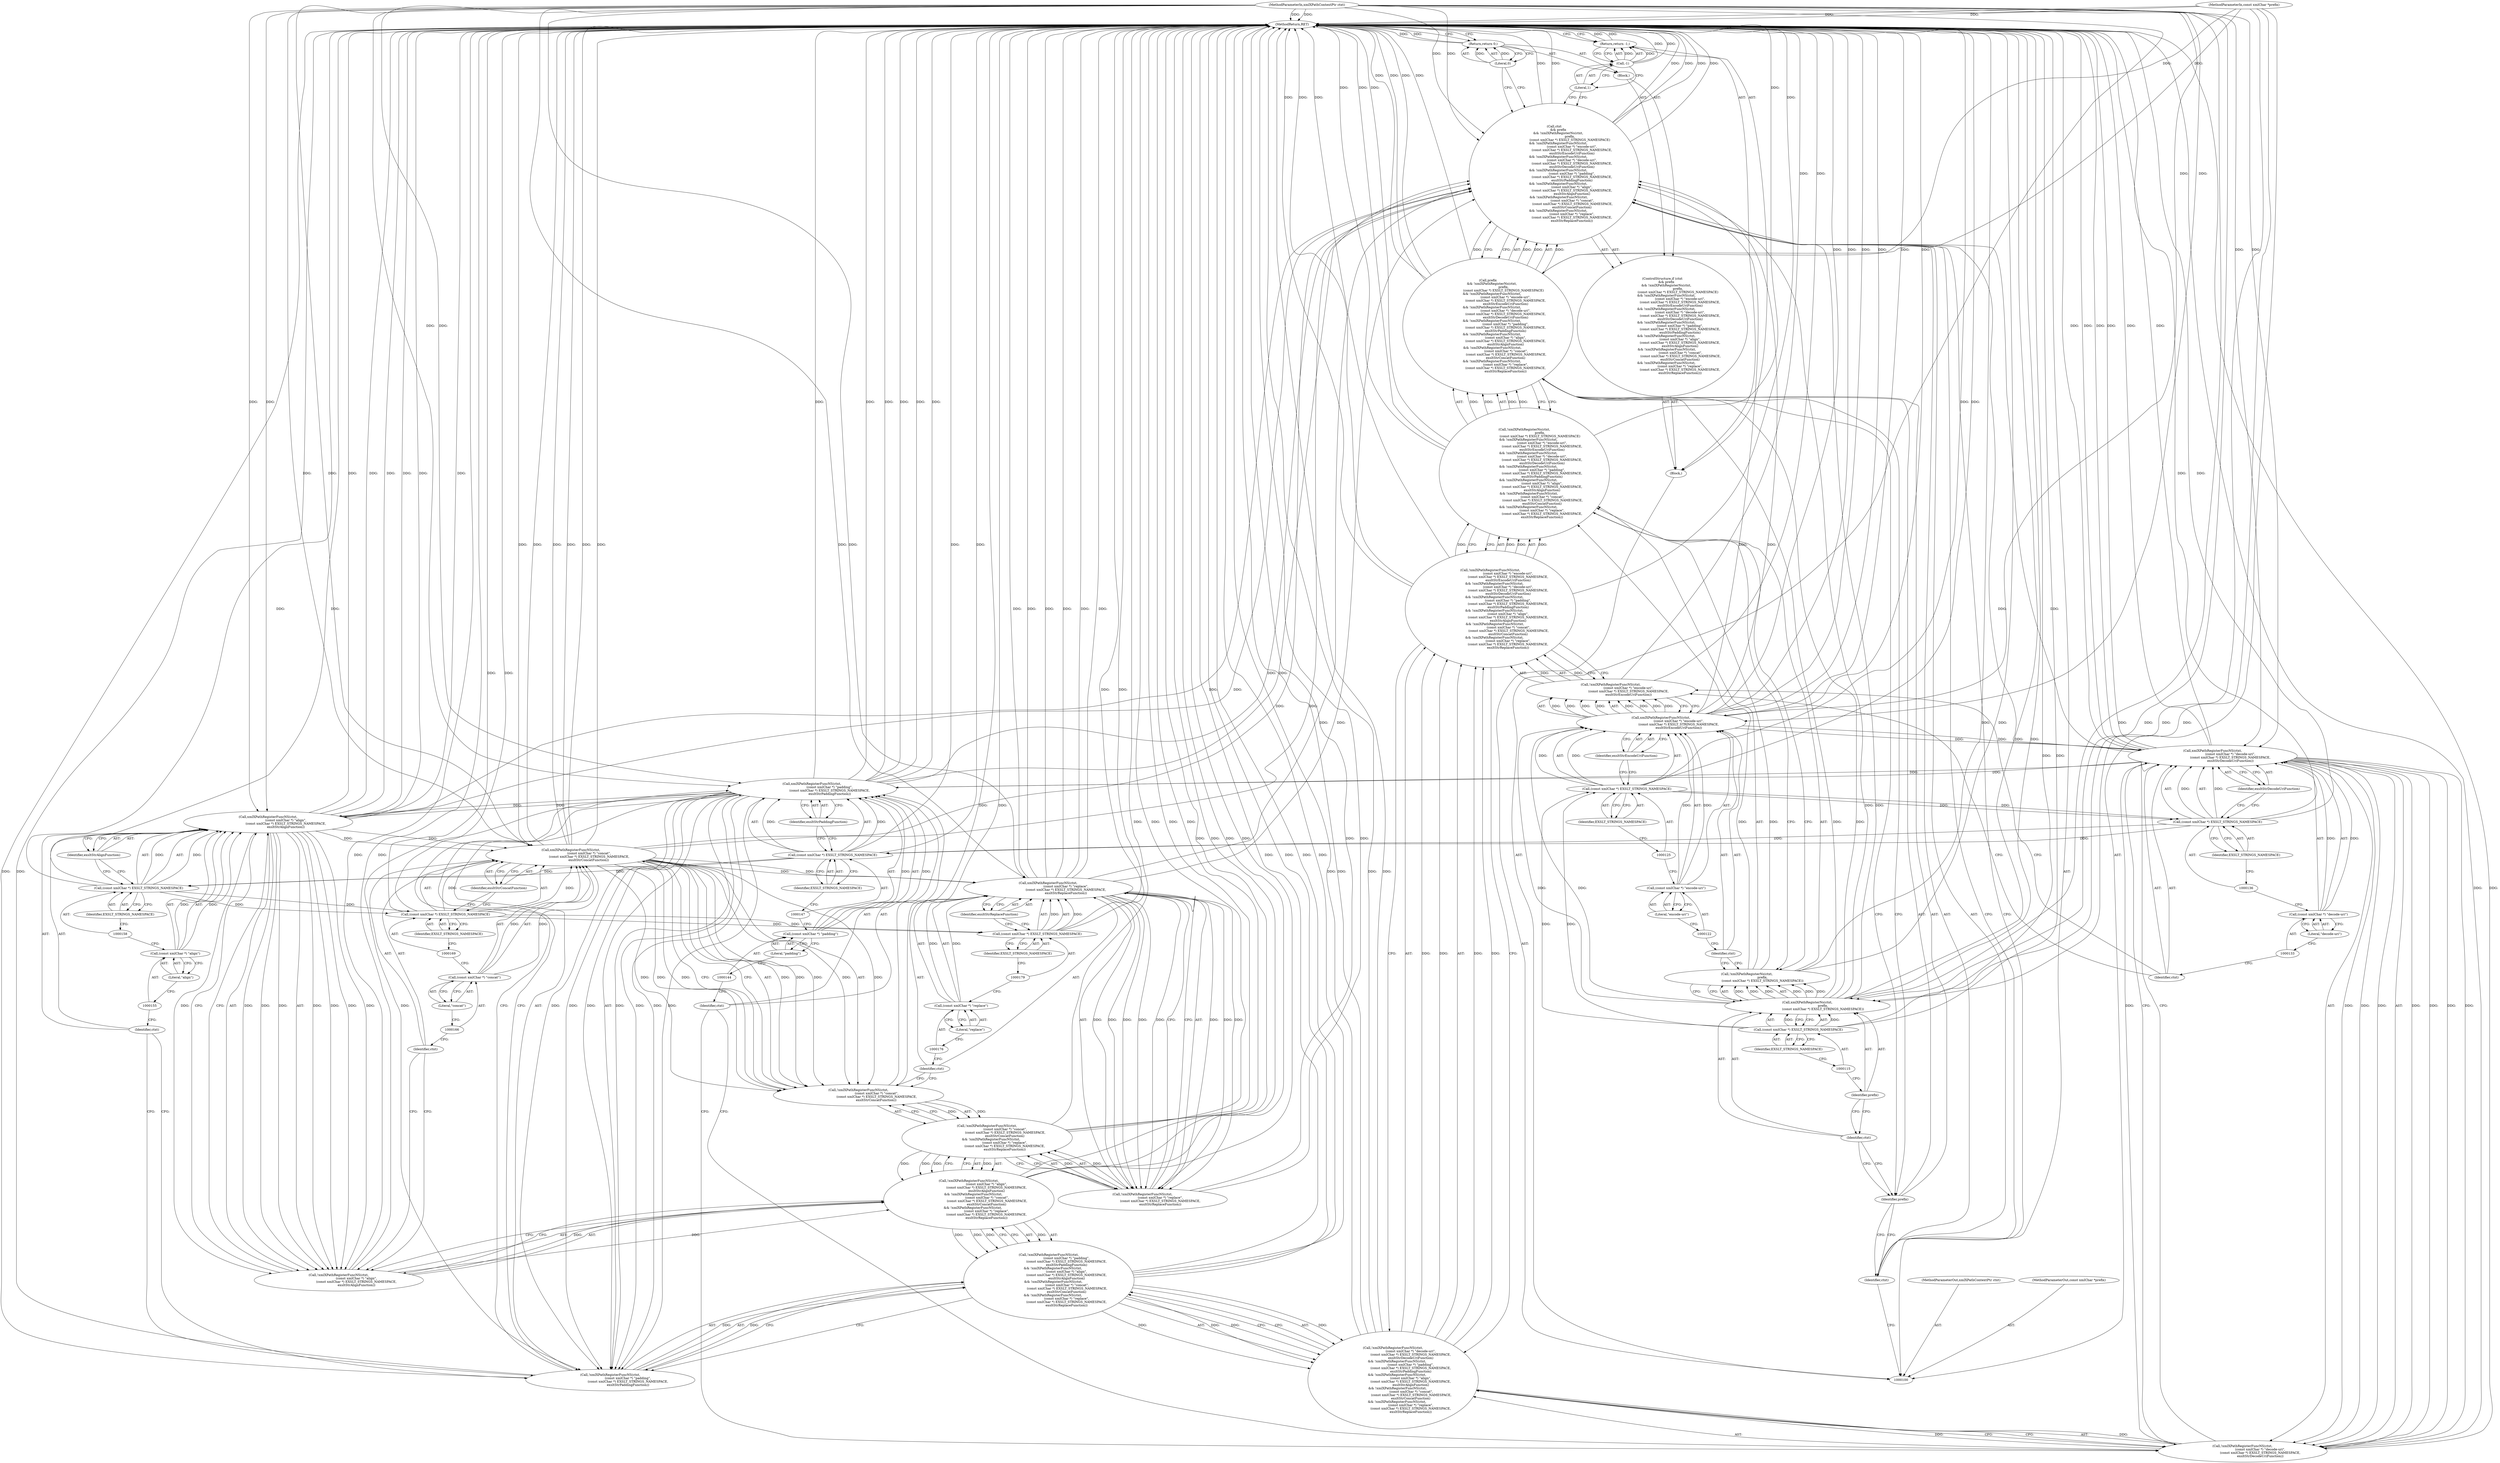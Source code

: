 digraph "1_Chrome_96dbafe288dbe2f0cc45fa3c39daf6d0c37acbab_10" {
"1000188" [label="(MethodReturn,RET)"];
"1000101" [label="(MethodParameterIn,xmlXPathContextPtr ctxt)"];
"1000227" [label="(MethodParameterOut,xmlXPathContextPtr ctxt)"];
"1000102" [label="(MethodParameterIn,const xmlChar *prefix)"];
"1000228" [label="(MethodParameterOut,const xmlChar *prefix)"];
"1000124" [label="(Call,(const xmlChar *) EXSLT_STRINGS_NAMESPACE)"];
"1000126" [label="(Identifier,EXSLT_STRINGS_NAMESPACE)"];
"1000127" [label="(Identifier,exsltStrEncodeUriFunction)"];
"1000128" [label="(Call,!xmlXPathRegisterFuncNS(ctxt,\n                                   (const xmlChar *) \"decode-uri\",\n                                   (const xmlChar *) EXSLT_STRINGS_NAMESPACE,\n                                   exsltStrDecodeUriFunction)\n        && !xmlXPathRegisterFuncNS(ctxt,\n                                   (const xmlChar *) \"padding\",\n                                   (const xmlChar *) EXSLT_STRINGS_NAMESPACE,\n                                   exsltStrPaddingFunction)\n        && !xmlXPathRegisterFuncNS(ctxt,\n                                   (const xmlChar *) \"align\",\n                                   (const xmlChar *) EXSLT_STRINGS_NAMESPACE,\n                                   exsltStrAlignFunction)\n         && !xmlXPathRegisterFuncNS(ctxt,\n                                    (const xmlChar *) \"concat\",\n                                    (const xmlChar *) EXSLT_STRINGS_NAMESPACE,\n                                   exsltStrConcatFunction)\n        && !xmlXPathRegisterFuncNS(ctxt,\n                                   (const xmlChar *) \"replace\",\n                                   (const xmlChar *) EXSLT_STRINGS_NAMESPACE,\n                                   exsltStrReplaceFunction))"];
"1000129" [label="(Call,!xmlXPathRegisterFuncNS(ctxt,\n                                   (const xmlChar *) \"decode-uri\",\n                                   (const xmlChar *) EXSLT_STRINGS_NAMESPACE,\n                                   exsltStrDecodeUriFunction))"];
"1000130" [label="(Call,xmlXPathRegisterFuncNS(ctxt,\n                                   (const xmlChar *) \"decode-uri\",\n                                   (const xmlChar *) EXSLT_STRINGS_NAMESPACE,\n                                   exsltStrDecodeUriFunction))"];
"1000131" [label="(Identifier,ctxt)"];
"1000132" [label="(Call,(const xmlChar *) \"decode-uri\")"];
"1000134" [label="(Literal,\"decode-uri\")"];
"1000135" [label="(Call,(const xmlChar *) EXSLT_STRINGS_NAMESPACE)"];
"1000137" [label="(Identifier,EXSLT_STRINGS_NAMESPACE)"];
"1000138" [label="(Identifier,exsltStrDecodeUriFunction)"];
"1000139" [label="(Call,!xmlXPathRegisterFuncNS(ctxt,\n                                   (const xmlChar *) \"padding\",\n                                   (const xmlChar *) EXSLT_STRINGS_NAMESPACE,\n                                   exsltStrPaddingFunction)\n        && !xmlXPathRegisterFuncNS(ctxt,\n                                   (const xmlChar *) \"align\",\n                                   (const xmlChar *) EXSLT_STRINGS_NAMESPACE,\n                                   exsltStrAlignFunction)\n         && !xmlXPathRegisterFuncNS(ctxt,\n                                    (const xmlChar *) \"concat\",\n                                    (const xmlChar *) EXSLT_STRINGS_NAMESPACE,\n                                   exsltStrConcatFunction)\n        && !xmlXPathRegisterFuncNS(ctxt,\n                                   (const xmlChar *) \"replace\",\n                                   (const xmlChar *) EXSLT_STRINGS_NAMESPACE,\n                                   exsltStrReplaceFunction))"];
"1000140" [label="(Call,!xmlXPathRegisterFuncNS(ctxt,\n                                   (const xmlChar *) \"padding\",\n                                   (const xmlChar *) EXSLT_STRINGS_NAMESPACE,\n                                   exsltStrPaddingFunction))"];
"1000141" [label="(Call,xmlXPathRegisterFuncNS(ctxt,\n                                   (const xmlChar *) \"padding\",\n                                   (const xmlChar *) EXSLT_STRINGS_NAMESPACE,\n                                   exsltStrPaddingFunction))"];
"1000142" [label="(Identifier,ctxt)"];
"1000143" [label="(Call,(const xmlChar *) \"padding\")"];
"1000145" [label="(Literal,\"padding\")"];
"1000146" [label="(Call,(const xmlChar *) EXSLT_STRINGS_NAMESPACE)"];
"1000148" [label="(Identifier,EXSLT_STRINGS_NAMESPACE)"];
"1000149" [label="(Identifier,exsltStrPaddingFunction)"];
"1000103" [label="(Block,)"];
"1000150" [label="(Call,!xmlXPathRegisterFuncNS(ctxt,\n                                   (const xmlChar *) \"align\",\n                                   (const xmlChar *) EXSLT_STRINGS_NAMESPACE,\n                                   exsltStrAlignFunction)\n         && !xmlXPathRegisterFuncNS(ctxt,\n                                    (const xmlChar *) \"concat\",\n                                    (const xmlChar *) EXSLT_STRINGS_NAMESPACE,\n                                   exsltStrConcatFunction)\n        && !xmlXPathRegisterFuncNS(ctxt,\n                                   (const xmlChar *) \"replace\",\n                                   (const xmlChar *) EXSLT_STRINGS_NAMESPACE,\n                                   exsltStrReplaceFunction))"];
"1000151" [label="(Call,!xmlXPathRegisterFuncNS(ctxt,\n                                   (const xmlChar *) \"align\",\n                                   (const xmlChar *) EXSLT_STRINGS_NAMESPACE,\n                                   exsltStrAlignFunction))"];
"1000152" [label="(Call,xmlXPathRegisterFuncNS(ctxt,\n                                   (const xmlChar *) \"align\",\n                                   (const xmlChar *) EXSLT_STRINGS_NAMESPACE,\n                                   exsltStrAlignFunction))"];
"1000153" [label="(Identifier,ctxt)"];
"1000154" [label="(Call,(const xmlChar *) \"align\")"];
"1000156" [label="(Literal,\"align\")"];
"1000157" [label="(Call,(const xmlChar *) EXSLT_STRINGS_NAMESPACE)"];
"1000159" [label="(Identifier,EXSLT_STRINGS_NAMESPACE)"];
"1000160" [label="(Identifier,exsltStrAlignFunction)"];
"1000161" [label="(Call,!xmlXPathRegisterFuncNS(ctxt,\n                                    (const xmlChar *) \"concat\",\n                                    (const xmlChar *) EXSLT_STRINGS_NAMESPACE,\n                                   exsltStrConcatFunction)\n        && !xmlXPathRegisterFuncNS(ctxt,\n                                   (const xmlChar *) \"replace\",\n                                   (const xmlChar *) EXSLT_STRINGS_NAMESPACE,\n                                   exsltStrReplaceFunction))"];
"1000162" [label="(Call,!xmlXPathRegisterFuncNS(ctxt,\n                                    (const xmlChar *) \"concat\",\n                                    (const xmlChar *) EXSLT_STRINGS_NAMESPACE,\n                                   exsltStrConcatFunction))"];
"1000163" [label="(Call,xmlXPathRegisterFuncNS(ctxt,\n                                    (const xmlChar *) \"concat\",\n                                    (const xmlChar *) EXSLT_STRINGS_NAMESPACE,\n                                   exsltStrConcatFunction))"];
"1000164" [label="(Identifier,ctxt)"];
"1000165" [label="(Call,(const xmlChar *) \"concat\")"];
"1000167" [label="(Literal,\"concat\")"];
"1000168" [label="(Call,(const xmlChar *) EXSLT_STRINGS_NAMESPACE)"];
"1000170" [label="(Identifier,EXSLT_STRINGS_NAMESPACE)"];
"1000171" [label="(Identifier,exsltStrConcatFunction)"];
"1000172" [label="(Call,!xmlXPathRegisterFuncNS(ctxt,\n                                   (const xmlChar *) \"replace\",\n                                   (const xmlChar *) EXSLT_STRINGS_NAMESPACE,\n                                   exsltStrReplaceFunction))"];
"1000173" [label="(Call,xmlXPathRegisterFuncNS(ctxt,\n                                   (const xmlChar *) \"replace\",\n                                   (const xmlChar *) EXSLT_STRINGS_NAMESPACE,\n                                   exsltStrReplaceFunction))"];
"1000174" [label="(Identifier,ctxt)"];
"1000175" [label="(Call,(const xmlChar *) \"replace\")"];
"1000177" [label="(Literal,\"replace\")"];
"1000104" [label="(ControlStructure,if (ctxt\n        && prefix\n        && !xmlXPathRegisterNs(ctxt,\n                               prefix,\n                               (const xmlChar *) EXSLT_STRINGS_NAMESPACE)\n        && !xmlXPathRegisterFuncNS(ctxt,\n                                   (const xmlChar *) \"encode-uri\",\n                                   (const xmlChar *) EXSLT_STRINGS_NAMESPACE,\n                                   exsltStrEncodeUriFunction)\n        && !xmlXPathRegisterFuncNS(ctxt,\n                                   (const xmlChar *) \"decode-uri\",\n                                   (const xmlChar *) EXSLT_STRINGS_NAMESPACE,\n                                   exsltStrDecodeUriFunction)\n        && !xmlXPathRegisterFuncNS(ctxt,\n                                   (const xmlChar *) \"padding\",\n                                   (const xmlChar *) EXSLT_STRINGS_NAMESPACE,\n                                   exsltStrPaddingFunction)\n        && !xmlXPathRegisterFuncNS(ctxt,\n                                   (const xmlChar *) \"align\",\n                                   (const xmlChar *) EXSLT_STRINGS_NAMESPACE,\n                                   exsltStrAlignFunction)\n         && !xmlXPathRegisterFuncNS(ctxt,\n                                    (const xmlChar *) \"concat\",\n                                    (const xmlChar *) EXSLT_STRINGS_NAMESPACE,\n                                   exsltStrConcatFunction)\n        && !xmlXPathRegisterFuncNS(ctxt,\n                                   (const xmlChar *) \"replace\",\n                                   (const xmlChar *) EXSLT_STRINGS_NAMESPACE,\n                                   exsltStrReplaceFunction)))"];
"1000105" [label="(Call,ctxt\n        && prefix\n        && !xmlXPathRegisterNs(ctxt,\n                               prefix,\n                               (const xmlChar *) EXSLT_STRINGS_NAMESPACE)\n        && !xmlXPathRegisterFuncNS(ctxt,\n                                   (const xmlChar *) \"encode-uri\",\n                                   (const xmlChar *) EXSLT_STRINGS_NAMESPACE,\n                                   exsltStrEncodeUriFunction)\n        && !xmlXPathRegisterFuncNS(ctxt,\n                                   (const xmlChar *) \"decode-uri\",\n                                   (const xmlChar *) EXSLT_STRINGS_NAMESPACE,\n                                   exsltStrDecodeUriFunction)\n        && !xmlXPathRegisterFuncNS(ctxt,\n                                   (const xmlChar *) \"padding\",\n                                   (const xmlChar *) EXSLT_STRINGS_NAMESPACE,\n                                   exsltStrPaddingFunction)\n        && !xmlXPathRegisterFuncNS(ctxt,\n                                   (const xmlChar *) \"align\",\n                                   (const xmlChar *) EXSLT_STRINGS_NAMESPACE,\n                                   exsltStrAlignFunction)\n         && !xmlXPathRegisterFuncNS(ctxt,\n                                    (const xmlChar *) \"concat\",\n                                    (const xmlChar *) EXSLT_STRINGS_NAMESPACE,\n                                   exsltStrConcatFunction)\n        && !xmlXPathRegisterFuncNS(ctxt,\n                                   (const xmlChar *) \"replace\",\n                                   (const xmlChar *) EXSLT_STRINGS_NAMESPACE,\n                                   exsltStrReplaceFunction))"];
"1000106" [label="(Identifier,ctxt)"];
"1000178" [label="(Call,(const xmlChar *) EXSLT_STRINGS_NAMESPACE)"];
"1000180" [label="(Identifier,EXSLT_STRINGS_NAMESPACE)"];
"1000181" [label="(Identifier,exsltStrReplaceFunction)"];
"1000182" [label="(Block,)"];
"1000184" [label="(Literal,0)"];
"1000183" [label="(Return,return 0;)"];
"1000186" [label="(Call,-1)"];
"1000187" [label="(Literal,1)"];
"1000185" [label="(Return,return -1;)"];
"1000107" [label="(Call,prefix\n        && !xmlXPathRegisterNs(ctxt,\n                               prefix,\n                               (const xmlChar *) EXSLT_STRINGS_NAMESPACE)\n        && !xmlXPathRegisterFuncNS(ctxt,\n                                   (const xmlChar *) \"encode-uri\",\n                                   (const xmlChar *) EXSLT_STRINGS_NAMESPACE,\n                                   exsltStrEncodeUriFunction)\n        && !xmlXPathRegisterFuncNS(ctxt,\n                                   (const xmlChar *) \"decode-uri\",\n                                   (const xmlChar *) EXSLT_STRINGS_NAMESPACE,\n                                   exsltStrDecodeUriFunction)\n        && !xmlXPathRegisterFuncNS(ctxt,\n                                   (const xmlChar *) \"padding\",\n                                   (const xmlChar *) EXSLT_STRINGS_NAMESPACE,\n                                   exsltStrPaddingFunction)\n        && !xmlXPathRegisterFuncNS(ctxt,\n                                   (const xmlChar *) \"align\",\n                                   (const xmlChar *) EXSLT_STRINGS_NAMESPACE,\n                                   exsltStrAlignFunction)\n         && !xmlXPathRegisterFuncNS(ctxt,\n                                    (const xmlChar *) \"concat\",\n                                    (const xmlChar *) EXSLT_STRINGS_NAMESPACE,\n                                   exsltStrConcatFunction)\n        && !xmlXPathRegisterFuncNS(ctxt,\n                                   (const xmlChar *) \"replace\",\n                                   (const xmlChar *) EXSLT_STRINGS_NAMESPACE,\n                                   exsltStrReplaceFunction))"];
"1000108" [label="(Identifier,prefix)"];
"1000109" [label="(Call,!xmlXPathRegisterNs(ctxt,\n                               prefix,\n                               (const xmlChar *) EXSLT_STRINGS_NAMESPACE)\n        && !xmlXPathRegisterFuncNS(ctxt,\n                                   (const xmlChar *) \"encode-uri\",\n                                   (const xmlChar *) EXSLT_STRINGS_NAMESPACE,\n                                   exsltStrEncodeUriFunction)\n        && !xmlXPathRegisterFuncNS(ctxt,\n                                   (const xmlChar *) \"decode-uri\",\n                                   (const xmlChar *) EXSLT_STRINGS_NAMESPACE,\n                                   exsltStrDecodeUriFunction)\n        && !xmlXPathRegisterFuncNS(ctxt,\n                                   (const xmlChar *) \"padding\",\n                                   (const xmlChar *) EXSLT_STRINGS_NAMESPACE,\n                                   exsltStrPaddingFunction)\n        && !xmlXPathRegisterFuncNS(ctxt,\n                                   (const xmlChar *) \"align\",\n                                   (const xmlChar *) EXSLT_STRINGS_NAMESPACE,\n                                   exsltStrAlignFunction)\n         && !xmlXPathRegisterFuncNS(ctxt,\n                                    (const xmlChar *) \"concat\",\n                                    (const xmlChar *) EXSLT_STRINGS_NAMESPACE,\n                                   exsltStrConcatFunction)\n        && !xmlXPathRegisterFuncNS(ctxt,\n                                   (const xmlChar *) \"replace\",\n                                   (const xmlChar *) EXSLT_STRINGS_NAMESPACE,\n                                   exsltStrReplaceFunction))"];
"1000110" [label="(Call,!xmlXPathRegisterNs(ctxt,\n                               prefix,\n                               (const xmlChar *) EXSLT_STRINGS_NAMESPACE))"];
"1000111" [label="(Call,xmlXPathRegisterNs(ctxt,\n                               prefix,\n                               (const xmlChar *) EXSLT_STRINGS_NAMESPACE))"];
"1000112" [label="(Identifier,ctxt)"];
"1000113" [label="(Identifier,prefix)"];
"1000114" [label="(Call,(const xmlChar *) EXSLT_STRINGS_NAMESPACE)"];
"1000116" [label="(Identifier,EXSLT_STRINGS_NAMESPACE)"];
"1000117" [label="(Call,!xmlXPathRegisterFuncNS(ctxt,\n                                   (const xmlChar *) \"encode-uri\",\n                                   (const xmlChar *) EXSLT_STRINGS_NAMESPACE,\n                                   exsltStrEncodeUriFunction)\n        && !xmlXPathRegisterFuncNS(ctxt,\n                                   (const xmlChar *) \"decode-uri\",\n                                   (const xmlChar *) EXSLT_STRINGS_NAMESPACE,\n                                   exsltStrDecodeUriFunction)\n        && !xmlXPathRegisterFuncNS(ctxt,\n                                   (const xmlChar *) \"padding\",\n                                   (const xmlChar *) EXSLT_STRINGS_NAMESPACE,\n                                   exsltStrPaddingFunction)\n        && !xmlXPathRegisterFuncNS(ctxt,\n                                   (const xmlChar *) \"align\",\n                                   (const xmlChar *) EXSLT_STRINGS_NAMESPACE,\n                                   exsltStrAlignFunction)\n         && !xmlXPathRegisterFuncNS(ctxt,\n                                    (const xmlChar *) \"concat\",\n                                    (const xmlChar *) EXSLT_STRINGS_NAMESPACE,\n                                   exsltStrConcatFunction)\n        && !xmlXPathRegisterFuncNS(ctxt,\n                                   (const xmlChar *) \"replace\",\n                                   (const xmlChar *) EXSLT_STRINGS_NAMESPACE,\n                                   exsltStrReplaceFunction))"];
"1000118" [label="(Call,!xmlXPathRegisterFuncNS(ctxt,\n                                   (const xmlChar *) \"encode-uri\",\n                                   (const xmlChar *) EXSLT_STRINGS_NAMESPACE,\n                                   exsltStrEncodeUriFunction))"];
"1000119" [label="(Call,xmlXPathRegisterFuncNS(ctxt,\n                                   (const xmlChar *) \"encode-uri\",\n                                   (const xmlChar *) EXSLT_STRINGS_NAMESPACE,\n                                   exsltStrEncodeUriFunction))"];
"1000120" [label="(Identifier,ctxt)"];
"1000121" [label="(Call,(const xmlChar *) \"encode-uri\")"];
"1000123" [label="(Literal,\"encode-uri\")"];
"1000188" -> "1000100"  [label="AST: "];
"1000188" -> "1000183"  [label="CFG: "];
"1000188" -> "1000185"  [label="CFG: "];
"1000161" -> "1000188"  [label="DDG: "];
"1000161" -> "1000188"  [label="DDG: "];
"1000107" -> "1000188"  [label="DDG: "];
"1000107" -> "1000188"  [label="DDG: "];
"1000152" -> "1000188"  [label="DDG: "];
"1000152" -> "1000188"  [label="DDG: "];
"1000152" -> "1000188"  [label="DDG: "];
"1000105" -> "1000188"  [label="DDG: "];
"1000105" -> "1000188"  [label="DDG: "];
"1000105" -> "1000188"  [label="DDG: "];
"1000128" -> "1000188"  [label="DDG: "];
"1000128" -> "1000188"  [label="DDG: "];
"1000173" -> "1000188"  [label="DDG: "];
"1000173" -> "1000188"  [label="DDG: "];
"1000173" -> "1000188"  [label="DDG: "];
"1000119" -> "1000188"  [label="DDG: "];
"1000119" -> "1000188"  [label="DDG: "];
"1000119" -> "1000188"  [label="DDG: "];
"1000117" -> "1000188"  [label="DDG: "];
"1000117" -> "1000188"  [label="DDG: "];
"1000102" -> "1000188"  [label="DDG: "];
"1000118" -> "1000188"  [label="DDG: "];
"1000157" -> "1000188"  [label="DDG: "];
"1000109" -> "1000188"  [label="DDG: "];
"1000109" -> "1000188"  [label="DDG: "];
"1000163" -> "1000188"  [label="DDG: "];
"1000163" -> "1000188"  [label="DDG: "];
"1000163" -> "1000188"  [label="DDG: "];
"1000129" -> "1000188"  [label="DDG: "];
"1000186" -> "1000188"  [label="DDG: "];
"1000124" -> "1000188"  [label="DDG: "];
"1000150" -> "1000188"  [label="DDG: "];
"1000150" -> "1000188"  [label="DDG: "];
"1000111" -> "1000188"  [label="DDG: "];
"1000130" -> "1000188"  [label="DDG: "];
"1000130" -> "1000188"  [label="DDG: "];
"1000130" -> "1000188"  [label="DDG: "];
"1000140" -> "1000188"  [label="DDG: "];
"1000139" -> "1000188"  [label="DDG: "];
"1000139" -> "1000188"  [label="DDG: "];
"1000151" -> "1000188"  [label="DDG: "];
"1000178" -> "1000188"  [label="DDG: "];
"1000141" -> "1000188"  [label="DDG: "];
"1000141" -> "1000188"  [label="DDG: "];
"1000141" -> "1000188"  [label="DDG: "];
"1000146" -> "1000188"  [label="DDG: "];
"1000101" -> "1000188"  [label="DDG: "];
"1000172" -> "1000188"  [label="DDG: "];
"1000168" -> "1000188"  [label="DDG: "];
"1000162" -> "1000188"  [label="DDG: "];
"1000114" -> "1000188"  [label="DDG: "];
"1000110" -> "1000188"  [label="DDG: "];
"1000135" -> "1000188"  [label="DDG: "];
"1000183" -> "1000188"  [label="DDG: "];
"1000185" -> "1000188"  [label="DDG: "];
"1000101" -> "1000100"  [label="AST: "];
"1000101" -> "1000188"  [label="DDG: "];
"1000101" -> "1000105"  [label="DDG: "];
"1000101" -> "1000111"  [label="DDG: "];
"1000101" -> "1000119"  [label="DDG: "];
"1000101" -> "1000130"  [label="DDG: "];
"1000101" -> "1000141"  [label="DDG: "];
"1000101" -> "1000152"  [label="DDG: "];
"1000101" -> "1000163"  [label="DDG: "];
"1000101" -> "1000173"  [label="DDG: "];
"1000227" -> "1000100"  [label="AST: "];
"1000102" -> "1000100"  [label="AST: "];
"1000102" -> "1000188"  [label="DDG: "];
"1000102" -> "1000107"  [label="DDG: "];
"1000102" -> "1000111"  [label="DDG: "];
"1000228" -> "1000100"  [label="AST: "];
"1000124" -> "1000119"  [label="AST: "];
"1000124" -> "1000126"  [label="CFG: "];
"1000125" -> "1000124"  [label="AST: "];
"1000126" -> "1000124"  [label="AST: "];
"1000127" -> "1000124"  [label="CFG: "];
"1000124" -> "1000188"  [label="DDG: "];
"1000124" -> "1000119"  [label="DDG: "];
"1000114" -> "1000124"  [label="DDG: "];
"1000124" -> "1000135"  [label="DDG: "];
"1000126" -> "1000124"  [label="AST: "];
"1000126" -> "1000125"  [label="CFG: "];
"1000124" -> "1000126"  [label="CFG: "];
"1000127" -> "1000119"  [label="AST: "];
"1000127" -> "1000124"  [label="CFG: "];
"1000119" -> "1000127"  [label="CFG: "];
"1000128" -> "1000117"  [label="AST: "];
"1000128" -> "1000129"  [label="CFG: "];
"1000128" -> "1000139"  [label="CFG: "];
"1000129" -> "1000128"  [label="AST: "];
"1000139" -> "1000128"  [label="AST: "];
"1000117" -> "1000128"  [label="CFG: "];
"1000128" -> "1000188"  [label="DDG: "];
"1000128" -> "1000188"  [label="DDG: "];
"1000128" -> "1000117"  [label="DDG: "];
"1000128" -> "1000117"  [label="DDG: "];
"1000129" -> "1000128"  [label="DDG: "];
"1000139" -> "1000128"  [label="DDG: "];
"1000139" -> "1000128"  [label="DDG: "];
"1000129" -> "1000128"  [label="AST: "];
"1000129" -> "1000130"  [label="CFG: "];
"1000130" -> "1000129"  [label="AST: "];
"1000142" -> "1000129"  [label="CFG: "];
"1000128" -> "1000129"  [label="CFG: "];
"1000129" -> "1000188"  [label="DDG: "];
"1000129" -> "1000128"  [label="DDG: "];
"1000130" -> "1000129"  [label="DDG: "];
"1000130" -> "1000129"  [label="DDG: "];
"1000130" -> "1000129"  [label="DDG: "];
"1000130" -> "1000129"  [label="DDG: "];
"1000130" -> "1000129"  [label="AST: "];
"1000130" -> "1000138"  [label="CFG: "];
"1000131" -> "1000130"  [label="AST: "];
"1000132" -> "1000130"  [label="AST: "];
"1000135" -> "1000130"  [label="AST: "];
"1000138" -> "1000130"  [label="AST: "];
"1000129" -> "1000130"  [label="CFG: "];
"1000130" -> "1000188"  [label="DDG: "];
"1000130" -> "1000188"  [label="DDG: "];
"1000130" -> "1000188"  [label="DDG: "];
"1000130" -> "1000105"  [label="DDG: "];
"1000130" -> "1000129"  [label="DDG: "];
"1000130" -> "1000129"  [label="DDG: "];
"1000130" -> "1000129"  [label="DDG: "];
"1000130" -> "1000129"  [label="DDG: "];
"1000119" -> "1000130"  [label="DDG: "];
"1000101" -> "1000130"  [label="DDG: "];
"1000132" -> "1000130"  [label="DDG: "];
"1000135" -> "1000130"  [label="DDG: "];
"1000130" -> "1000141"  [label="DDG: "];
"1000131" -> "1000130"  [label="AST: "];
"1000131" -> "1000118"  [label="CFG: "];
"1000133" -> "1000131"  [label="CFG: "];
"1000132" -> "1000130"  [label="AST: "];
"1000132" -> "1000134"  [label="CFG: "];
"1000133" -> "1000132"  [label="AST: "];
"1000134" -> "1000132"  [label="AST: "];
"1000136" -> "1000132"  [label="CFG: "];
"1000132" -> "1000130"  [label="DDG: "];
"1000134" -> "1000132"  [label="AST: "];
"1000134" -> "1000133"  [label="CFG: "];
"1000132" -> "1000134"  [label="CFG: "];
"1000135" -> "1000130"  [label="AST: "];
"1000135" -> "1000137"  [label="CFG: "];
"1000136" -> "1000135"  [label="AST: "];
"1000137" -> "1000135"  [label="AST: "];
"1000138" -> "1000135"  [label="CFG: "];
"1000135" -> "1000188"  [label="DDG: "];
"1000135" -> "1000130"  [label="DDG: "];
"1000124" -> "1000135"  [label="DDG: "];
"1000135" -> "1000146"  [label="DDG: "];
"1000137" -> "1000135"  [label="AST: "];
"1000137" -> "1000136"  [label="CFG: "];
"1000135" -> "1000137"  [label="CFG: "];
"1000138" -> "1000130"  [label="AST: "];
"1000138" -> "1000135"  [label="CFG: "];
"1000130" -> "1000138"  [label="CFG: "];
"1000139" -> "1000128"  [label="AST: "];
"1000139" -> "1000140"  [label="CFG: "];
"1000139" -> "1000150"  [label="CFG: "];
"1000140" -> "1000139"  [label="AST: "];
"1000150" -> "1000139"  [label="AST: "];
"1000128" -> "1000139"  [label="CFG: "];
"1000139" -> "1000188"  [label="DDG: "];
"1000139" -> "1000188"  [label="DDG: "];
"1000139" -> "1000128"  [label="DDG: "];
"1000139" -> "1000128"  [label="DDG: "];
"1000140" -> "1000139"  [label="DDG: "];
"1000150" -> "1000139"  [label="DDG: "];
"1000150" -> "1000139"  [label="DDG: "];
"1000140" -> "1000139"  [label="AST: "];
"1000140" -> "1000141"  [label="CFG: "];
"1000141" -> "1000140"  [label="AST: "];
"1000153" -> "1000140"  [label="CFG: "];
"1000139" -> "1000140"  [label="CFG: "];
"1000140" -> "1000188"  [label="DDG: "];
"1000140" -> "1000139"  [label="DDG: "];
"1000141" -> "1000140"  [label="DDG: "];
"1000141" -> "1000140"  [label="DDG: "];
"1000141" -> "1000140"  [label="DDG: "];
"1000141" -> "1000140"  [label="DDG: "];
"1000141" -> "1000140"  [label="AST: "];
"1000141" -> "1000149"  [label="CFG: "];
"1000142" -> "1000141"  [label="AST: "];
"1000143" -> "1000141"  [label="AST: "];
"1000146" -> "1000141"  [label="AST: "];
"1000149" -> "1000141"  [label="AST: "];
"1000140" -> "1000141"  [label="CFG: "];
"1000141" -> "1000188"  [label="DDG: "];
"1000141" -> "1000188"  [label="DDG: "];
"1000141" -> "1000188"  [label="DDG: "];
"1000141" -> "1000105"  [label="DDG: "];
"1000141" -> "1000140"  [label="DDG: "];
"1000141" -> "1000140"  [label="DDG: "];
"1000141" -> "1000140"  [label="DDG: "];
"1000141" -> "1000140"  [label="DDG: "];
"1000130" -> "1000141"  [label="DDG: "];
"1000101" -> "1000141"  [label="DDG: "];
"1000143" -> "1000141"  [label="DDG: "];
"1000146" -> "1000141"  [label="DDG: "];
"1000141" -> "1000152"  [label="DDG: "];
"1000142" -> "1000141"  [label="AST: "];
"1000142" -> "1000129"  [label="CFG: "];
"1000144" -> "1000142"  [label="CFG: "];
"1000143" -> "1000141"  [label="AST: "];
"1000143" -> "1000145"  [label="CFG: "];
"1000144" -> "1000143"  [label="AST: "];
"1000145" -> "1000143"  [label="AST: "];
"1000147" -> "1000143"  [label="CFG: "];
"1000143" -> "1000141"  [label="DDG: "];
"1000145" -> "1000143"  [label="AST: "];
"1000145" -> "1000144"  [label="CFG: "];
"1000143" -> "1000145"  [label="CFG: "];
"1000146" -> "1000141"  [label="AST: "];
"1000146" -> "1000148"  [label="CFG: "];
"1000147" -> "1000146"  [label="AST: "];
"1000148" -> "1000146"  [label="AST: "];
"1000149" -> "1000146"  [label="CFG: "];
"1000146" -> "1000188"  [label="DDG: "];
"1000146" -> "1000141"  [label="DDG: "];
"1000135" -> "1000146"  [label="DDG: "];
"1000146" -> "1000157"  [label="DDG: "];
"1000148" -> "1000146"  [label="AST: "];
"1000148" -> "1000147"  [label="CFG: "];
"1000146" -> "1000148"  [label="CFG: "];
"1000149" -> "1000141"  [label="AST: "];
"1000149" -> "1000146"  [label="CFG: "];
"1000141" -> "1000149"  [label="CFG: "];
"1000103" -> "1000100"  [label="AST: "];
"1000104" -> "1000103"  [label="AST: "];
"1000185" -> "1000103"  [label="AST: "];
"1000150" -> "1000139"  [label="AST: "];
"1000150" -> "1000151"  [label="CFG: "];
"1000150" -> "1000161"  [label="CFG: "];
"1000151" -> "1000150"  [label="AST: "];
"1000161" -> "1000150"  [label="AST: "];
"1000139" -> "1000150"  [label="CFG: "];
"1000150" -> "1000188"  [label="DDG: "];
"1000150" -> "1000188"  [label="DDG: "];
"1000150" -> "1000139"  [label="DDG: "];
"1000150" -> "1000139"  [label="DDG: "];
"1000151" -> "1000150"  [label="DDG: "];
"1000161" -> "1000150"  [label="DDG: "];
"1000161" -> "1000150"  [label="DDG: "];
"1000151" -> "1000150"  [label="AST: "];
"1000151" -> "1000152"  [label="CFG: "];
"1000152" -> "1000151"  [label="AST: "];
"1000164" -> "1000151"  [label="CFG: "];
"1000150" -> "1000151"  [label="CFG: "];
"1000151" -> "1000188"  [label="DDG: "];
"1000151" -> "1000150"  [label="DDG: "];
"1000152" -> "1000151"  [label="DDG: "];
"1000152" -> "1000151"  [label="DDG: "];
"1000152" -> "1000151"  [label="DDG: "];
"1000152" -> "1000151"  [label="DDG: "];
"1000152" -> "1000151"  [label="AST: "];
"1000152" -> "1000160"  [label="CFG: "];
"1000153" -> "1000152"  [label="AST: "];
"1000154" -> "1000152"  [label="AST: "];
"1000157" -> "1000152"  [label="AST: "];
"1000160" -> "1000152"  [label="AST: "];
"1000151" -> "1000152"  [label="CFG: "];
"1000152" -> "1000188"  [label="DDG: "];
"1000152" -> "1000188"  [label="DDG: "];
"1000152" -> "1000188"  [label="DDG: "];
"1000152" -> "1000105"  [label="DDG: "];
"1000152" -> "1000151"  [label="DDG: "];
"1000152" -> "1000151"  [label="DDG: "];
"1000152" -> "1000151"  [label="DDG: "];
"1000152" -> "1000151"  [label="DDG: "];
"1000141" -> "1000152"  [label="DDG: "];
"1000101" -> "1000152"  [label="DDG: "];
"1000154" -> "1000152"  [label="DDG: "];
"1000157" -> "1000152"  [label="DDG: "];
"1000152" -> "1000163"  [label="DDG: "];
"1000153" -> "1000152"  [label="AST: "];
"1000153" -> "1000140"  [label="CFG: "];
"1000155" -> "1000153"  [label="CFG: "];
"1000154" -> "1000152"  [label="AST: "];
"1000154" -> "1000156"  [label="CFG: "];
"1000155" -> "1000154"  [label="AST: "];
"1000156" -> "1000154"  [label="AST: "];
"1000158" -> "1000154"  [label="CFG: "];
"1000154" -> "1000152"  [label="DDG: "];
"1000156" -> "1000154"  [label="AST: "];
"1000156" -> "1000155"  [label="CFG: "];
"1000154" -> "1000156"  [label="CFG: "];
"1000157" -> "1000152"  [label="AST: "];
"1000157" -> "1000159"  [label="CFG: "];
"1000158" -> "1000157"  [label="AST: "];
"1000159" -> "1000157"  [label="AST: "];
"1000160" -> "1000157"  [label="CFG: "];
"1000157" -> "1000188"  [label="DDG: "];
"1000157" -> "1000152"  [label="DDG: "];
"1000146" -> "1000157"  [label="DDG: "];
"1000157" -> "1000168"  [label="DDG: "];
"1000159" -> "1000157"  [label="AST: "];
"1000159" -> "1000158"  [label="CFG: "];
"1000157" -> "1000159"  [label="CFG: "];
"1000160" -> "1000152"  [label="AST: "];
"1000160" -> "1000157"  [label="CFG: "];
"1000152" -> "1000160"  [label="CFG: "];
"1000161" -> "1000150"  [label="AST: "];
"1000161" -> "1000162"  [label="CFG: "];
"1000161" -> "1000172"  [label="CFG: "];
"1000162" -> "1000161"  [label="AST: "];
"1000172" -> "1000161"  [label="AST: "];
"1000150" -> "1000161"  [label="CFG: "];
"1000161" -> "1000188"  [label="DDG: "];
"1000161" -> "1000188"  [label="DDG: "];
"1000161" -> "1000150"  [label="DDG: "];
"1000161" -> "1000150"  [label="DDG: "];
"1000162" -> "1000161"  [label="DDG: "];
"1000172" -> "1000161"  [label="DDG: "];
"1000162" -> "1000161"  [label="AST: "];
"1000162" -> "1000163"  [label="CFG: "];
"1000163" -> "1000162"  [label="AST: "];
"1000174" -> "1000162"  [label="CFG: "];
"1000161" -> "1000162"  [label="CFG: "];
"1000162" -> "1000188"  [label="DDG: "];
"1000162" -> "1000161"  [label="DDG: "];
"1000163" -> "1000162"  [label="DDG: "];
"1000163" -> "1000162"  [label="DDG: "];
"1000163" -> "1000162"  [label="DDG: "];
"1000163" -> "1000162"  [label="DDG: "];
"1000163" -> "1000162"  [label="AST: "];
"1000163" -> "1000171"  [label="CFG: "];
"1000164" -> "1000163"  [label="AST: "];
"1000165" -> "1000163"  [label="AST: "];
"1000168" -> "1000163"  [label="AST: "];
"1000171" -> "1000163"  [label="AST: "];
"1000162" -> "1000163"  [label="CFG: "];
"1000163" -> "1000188"  [label="DDG: "];
"1000163" -> "1000188"  [label="DDG: "];
"1000163" -> "1000188"  [label="DDG: "];
"1000163" -> "1000105"  [label="DDG: "];
"1000163" -> "1000162"  [label="DDG: "];
"1000163" -> "1000162"  [label="DDG: "];
"1000163" -> "1000162"  [label="DDG: "];
"1000163" -> "1000162"  [label="DDG: "];
"1000152" -> "1000163"  [label="DDG: "];
"1000101" -> "1000163"  [label="DDG: "];
"1000165" -> "1000163"  [label="DDG: "];
"1000168" -> "1000163"  [label="DDG: "];
"1000163" -> "1000173"  [label="DDG: "];
"1000164" -> "1000163"  [label="AST: "];
"1000164" -> "1000151"  [label="CFG: "];
"1000166" -> "1000164"  [label="CFG: "];
"1000165" -> "1000163"  [label="AST: "];
"1000165" -> "1000167"  [label="CFG: "];
"1000166" -> "1000165"  [label="AST: "];
"1000167" -> "1000165"  [label="AST: "];
"1000169" -> "1000165"  [label="CFG: "];
"1000165" -> "1000163"  [label="DDG: "];
"1000167" -> "1000165"  [label="AST: "];
"1000167" -> "1000166"  [label="CFG: "];
"1000165" -> "1000167"  [label="CFG: "];
"1000168" -> "1000163"  [label="AST: "];
"1000168" -> "1000170"  [label="CFG: "];
"1000169" -> "1000168"  [label="AST: "];
"1000170" -> "1000168"  [label="AST: "];
"1000171" -> "1000168"  [label="CFG: "];
"1000168" -> "1000188"  [label="DDG: "];
"1000168" -> "1000163"  [label="DDG: "];
"1000157" -> "1000168"  [label="DDG: "];
"1000168" -> "1000178"  [label="DDG: "];
"1000170" -> "1000168"  [label="AST: "];
"1000170" -> "1000169"  [label="CFG: "];
"1000168" -> "1000170"  [label="CFG: "];
"1000171" -> "1000163"  [label="AST: "];
"1000171" -> "1000168"  [label="CFG: "];
"1000163" -> "1000171"  [label="CFG: "];
"1000172" -> "1000161"  [label="AST: "];
"1000172" -> "1000173"  [label="CFG: "];
"1000173" -> "1000172"  [label="AST: "];
"1000161" -> "1000172"  [label="CFG: "];
"1000172" -> "1000188"  [label="DDG: "];
"1000172" -> "1000161"  [label="DDG: "];
"1000173" -> "1000172"  [label="DDG: "];
"1000173" -> "1000172"  [label="DDG: "];
"1000173" -> "1000172"  [label="DDG: "];
"1000173" -> "1000172"  [label="DDG: "];
"1000173" -> "1000172"  [label="AST: "];
"1000173" -> "1000181"  [label="CFG: "];
"1000174" -> "1000173"  [label="AST: "];
"1000175" -> "1000173"  [label="AST: "];
"1000178" -> "1000173"  [label="AST: "];
"1000181" -> "1000173"  [label="AST: "];
"1000172" -> "1000173"  [label="CFG: "];
"1000173" -> "1000188"  [label="DDG: "];
"1000173" -> "1000188"  [label="DDG: "];
"1000173" -> "1000188"  [label="DDG: "];
"1000173" -> "1000105"  [label="DDG: "];
"1000173" -> "1000172"  [label="DDG: "];
"1000173" -> "1000172"  [label="DDG: "];
"1000173" -> "1000172"  [label="DDG: "];
"1000173" -> "1000172"  [label="DDG: "];
"1000163" -> "1000173"  [label="DDG: "];
"1000101" -> "1000173"  [label="DDG: "];
"1000175" -> "1000173"  [label="DDG: "];
"1000178" -> "1000173"  [label="DDG: "];
"1000174" -> "1000173"  [label="AST: "];
"1000174" -> "1000162"  [label="CFG: "];
"1000176" -> "1000174"  [label="CFG: "];
"1000175" -> "1000173"  [label="AST: "];
"1000175" -> "1000177"  [label="CFG: "];
"1000176" -> "1000175"  [label="AST: "];
"1000177" -> "1000175"  [label="AST: "];
"1000179" -> "1000175"  [label="CFG: "];
"1000175" -> "1000173"  [label="DDG: "];
"1000177" -> "1000175"  [label="AST: "];
"1000177" -> "1000176"  [label="CFG: "];
"1000175" -> "1000177"  [label="CFG: "];
"1000104" -> "1000103"  [label="AST: "];
"1000105" -> "1000104"  [label="AST: "];
"1000182" -> "1000104"  [label="AST: "];
"1000105" -> "1000104"  [label="AST: "];
"1000105" -> "1000106"  [label="CFG: "];
"1000105" -> "1000107"  [label="CFG: "];
"1000106" -> "1000105"  [label="AST: "];
"1000107" -> "1000105"  [label="AST: "];
"1000184" -> "1000105"  [label="CFG: "];
"1000187" -> "1000105"  [label="CFG: "];
"1000105" -> "1000188"  [label="DDG: "];
"1000105" -> "1000188"  [label="DDG: "];
"1000105" -> "1000188"  [label="DDG: "];
"1000163" -> "1000105"  [label="DDG: "];
"1000141" -> "1000105"  [label="DDG: "];
"1000152" -> "1000105"  [label="DDG: "];
"1000111" -> "1000105"  [label="DDG: "];
"1000173" -> "1000105"  [label="DDG: "];
"1000130" -> "1000105"  [label="DDG: "];
"1000119" -> "1000105"  [label="DDG: "];
"1000101" -> "1000105"  [label="DDG: "];
"1000107" -> "1000105"  [label="DDG: "];
"1000107" -> "1000105"  [label="DDG: "];
"1000106" -> "1000105"  [label="AST: "];
"1000106" -> "1000100"  [label="CFG: "];
"1000108" -> "1000106"  [label="CFG: "];
"1000105" -> "1000106"  [label="CFG: "];
"1000178" -> "1000173"  [label="AST: "];
"1000178" -> "1000180"  [label="CFG: "];
"1000179" -> "1000178"  [label="AST: "];
"1000180" -> "1000178"  [label="AST: "];
"1000181" -> "1000178"  [label="CFG: "];
"1000178" -> "1000188"  [label="DDG: "];
"1000178" -> "1000173"  [label="DDG: "];
"1000168" -> "1000178"  [label="DDG: "];
"1000180" -> "1000178"  [label="AST: "];
"1000180" -> "1000179"  [label="CFG: "];
"1000178" -> "1000180"  [label="CFG: "];
"1000181" -> "1000173"  [label="AST: "];
"1000181" -> "1000178"  [label="CFG: "];
"1000173" -> "1000181"  [label="CFG: "];
"1000182" -> "1000104"  [label="AST: "];
"1000183" -> "1000182"  [label="AST: "];
"1000184" -> "1000183"  [label="AST: "];
"1000184" -> "1000105"  [label="CFG: "];
"1000183" -> "1000184"  [label="CFG: "];
"1000184" -> "1000183"  [label="DDG: "];
"1000183" -> "1000182"  [label="AST: "];
"1000183" -> "1000184"  [label="CFG: "];
"1000184" -> "1000183"  [label="AST: "];
"1000188" -> "1000183"  [label="CFG: "];
"1000183" -> "1000188"  [label="DDG: "];
"1000184" -> "1000183"  [label="DDG: "];
"1000186" -> "1000185"  [label="AST: "];
"1000186" -> "1000187"  [label="CFG: "];
"1000187" -> "1000186"  [label="AST: "];
"1000185" -> "1000186"  [label="CFG: "];
"1000186" -> "1000188"  [label="DDG: "];
"1000186" -> "1000185"  [label="DDG: "];
"1000187" -> "1000186"  [label="AST: "];
"1000187" -> "1000105"  [label="CFG: "];
"1000186" -> "1000187"  [label="CFG: "];
"1000185" -> "1000103"  [label="AST: "];
"1000185" -> "1000186"  [label="CFG: "];
"1000186" -> "1000185"  [label="AST: "];
"1000188" -> "1000185"  [label="CFG: "];
"1000185" -> "1000188"  [label="DDG: "];
"1000186" -> "1000185"  [label="DDG: "];
"1000107" -> "1000105"  [label="AST: "];
"1000107" -> "1000108"  [label="CFG: "];
"1000107" -> "1000109"  [label="CFG: "];
"1000108" -> "1000107"  [label="AST: "];
"1000109" -> "1000107"  [label="AST: "];
"1000105" -> "1000107"  [label="CFG: "];
"1000107" -> "1000188"  [label="DDG: "];
"1000107" -> "1000188"  [label="DDG: "];
"1000107" -> "1000105"  [label="DDG: "];
"1000107" -> "1000105"  [label="DDG: "];
"1000111" -> "1000107"  [label="DDG: "];
"1000102" -> "1000107"  [label="DDG: "];
"1000109" -> "1000107"  [label="DDG: "];
"1000109" -> "1000107"  [label="DDG: "];
"1000108" -> "1000107"  [label="AST: "];
"1000108" -> "1000106"  [label="CFG: "];
"1000112" -> "1000108"  [label="CFG: "];
"1000107" -> "1000108"  [label="CFG: "];
"1000109" -> "1000107"  [label="AST: "];
"1000109" -> "1000110"  [label="CFG: "];
"1000109" -> "1000117"  [label="CFG: "];
"1000110" -> "1000109"  [label="AST: "];
"1000117" -> "1000109"  [label="AST: "];
"1000107" -> "1000109"  [label="CFG: "];
"1000109" -> "1000188"  [label="DDG: "];
"1000109" -> "1000188"  [label="DDG: "];
"1000109" -> "1000107"  [label="DDG: "];
"1000109" -> "1000107"  [label="DDG: "];
"1000110" -> "1000109"  [label="DDG: "];
"1000117" -> "1000109"  [label="DDG: "];
"1000117" -> "1000109"  [label="DDG: "];
"1000110" -> "1000109"  [label="AST: "];
"1000110" -> "1000111"  [label="CFG: "];
"1000111" -> "1000110"  [label="AST: "];
"1000120" -> "1000110"  [label="CFG: "];
"1000109" -> "1000110"  [label="CFG: "];
"1000110" -> "1000188"  [label="DDG: "];
"1000110" -> "1000109"  [label="DDG: "];
"1000111" -> "1000110"  [label="DDG: "];
"1000111" -> "1000110"  [label="DDG: "];
"1000111" -> "1000110"  [label="DDG: "];
"1000111" -> "1000110"  [label="AST: "];
"1000111" -> "1000114"  [label="CFG: "];
"1000112" -> "1000111"  [label="AST: "];
"1000113" -> "1000111"  [label="AST: "];
"1000114" -> "1000111"  [label="AST: "];
"1000110" -> "1000111"  [label="CFG: "];
"1000111" -> "1000188"  [label="DDG: "];
"1000111" -> "1000105"  [label="DDG: "];
"1000111" -> "1000107"  [label="DDG: "];
"1000111" -> "1000110"  [label="DDG: "];
"1000111" -> "1000110"  [label="DDG: "];
"1000111" -> "1000110"  [label="DDG: "];
"1000101" -> "1000111"  [label="DDG: "];
"1000102" -> "1000111"  [label="DDG: "];
"1000114" -> "1000111"  [label="DDG: "];
"1000111" -> "1000119"  [label="DDG: "];
"1000112" -> "1000111"  [label="AST: "];
"1000112" -> "1000108"  [label="CFG: "];
"1000113" -> "1000112"  [label="CFG: "];
"1000113" -> "1000111"  [label="AST: "];
"1000113" -> "1000112"  [label="CFG: "];
"1000115" -> "1000113"  [label="CFG: "];
"1000114" -> "1000111"  [label="AST: "];
"1000114" -> "1000116"  [label="CFG: "];
"1000115" -> "1000114"  [label="AST: "];
"1000116" -> "1000114"  [label="AST: "];
"1000111" -> "1000114"  [label="CFG: "];
"1000114" -> "1000188"  [label="DDG: "];
"1000114" -> "1000111"  [label="DDG: "];
"1000114" -> "1000124"  [label="DDG: "];
"1000116" -> "1000114"  [label="AST: "];
"1000116" -> "1000115"  [label="CFG: "];
"1000114" -> "1000116"  [label="CFG: "];
"1000117" -> "1000109"  [label="AST: "];
"1000117" -> "1000118"  [label="CFG: "];
"1000117" -> "1000128"  [label="CFG: "];
"1000118" -> "1000117"  [label="AST: "];
"1000128" -> "1000117"  [label="AST: "];
"1000109" -> "1000117"  [label="CFG: "];
"1000117" -> "1000188"  [label="DDG: "];
"1000117" -> "1000188"  [label="DDG: "];
"1000117" -> "1000109"  [label="DDG: "];
"1000117" -> "1000109"  [label="DDG: "];
"1000118" -> "1000117"  [label="DDG: "];
"1000128" -> "1000117"  [label="DDG: "];
"1000128" -> "1000117"  [label="DDG: "];
"1000118" -> "1000117"  [label="AST: "];
"1000118" -> "1000119"  [label="CFG: "];
"1000119" -> "1000118"  [label="AST: "];
"1000131" -> "1000118"  [label="CFG: "];
"1000117" -> "1000118"  [label="CFG: "];
"1000118" -> "1000188"  [label="DDG: "];
"1000118" -> "1000117"  [label="DDG: "];
"1000119" -> "1000118"  [label="DDG: "];
"1000119" -> "1000118"  [label="DDG: "];
"1000119" -> "1000118"  [label="DDG: "];
"1000119" -> "1000118"  [label="DDG: "];
"1000119" -> "1000118"  [label="AST: "];
"1000119" -> "1000127"  [label="CFG: "];
"1000120" -> "1000119"  [label="AST: "];
"1000121" -> "1000119"  [label="AST: "];
"1000124" -> "1000119"  [label="AST: "];
"1000127" -> "1000119"  [label="AST: "];
"1000118" -> "1000119"  [label="CFG: "];
"1000119" -> "1000188"  [label="DDG: "];
"1000119" -> "1000188"  [label="DDG: "];
"1000119" -> "1000188"  [label="DDG: "];
"1000119" -> "1000105"  [label="DDG: "];
"1000119" -> "1000118"  [label="DDG: "];
"1000119" -> "1000118"  [label="DDG: "];
"1000119" -> "1000118"  [label="DDG: "];
"1000119" -> "1000118"  [label="DDG: "];
"1000111" -> "1000119"  [label="DDG: "];
"1000101" -> "1000119"  [label="DDG: "];
"1000121" -> "1000119"  [label="DDG: "];
"1000124" -> "1000119"  [label="DDG: "];
"1000119" -> "1000130"  [label="DDG: "];
"1000120" -> "1000119"  [label="AST: "];
"1000120" -> "1000110"  [label="CFG: "];
"1000122" -> "1000120"  [label="CFG: "];
"1000121" -> "1000119"  [label="AST: "];
"1000121" -> "1000123"  [label="CFG: "];
"1000122" -> "1000121"  [label="AST: "];
"1000123" -> "1000121"  [label="AST: "];
"1000125" -> "1000121"  [label="CFG: "];
"1000121" -> "1000119"  [label="DDG: "];
"1000123" -> "1000121"  [label="AST: "];
"1000123" -> "1000122"  [label="CFG: "];
"1000121" -> "1000123"  [label="CFG: "];
}
